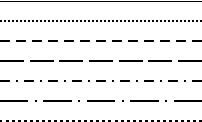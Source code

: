 void testline(real y) {
  draw((0,y)--(100,y),currentpen+solid);
  draw((0,y-10)--(100,y-10),currentpen+dotted);
  draw((0,y-20)--(100,y-20),currentpen+dashed);
  draw((0,y-30)--(100,y-30),currentpen+longdashed);
  draw((0,y-40)--(100,y-40),currentpen+dashdotted);
  draw((0,y-50)--(100,y-50),currentpen+longdashdotted);
  draw((0,y-60)--(100,y-60),currentpen+Dotted);
}

currentpen=linewidth(0.5);
testline(100);

